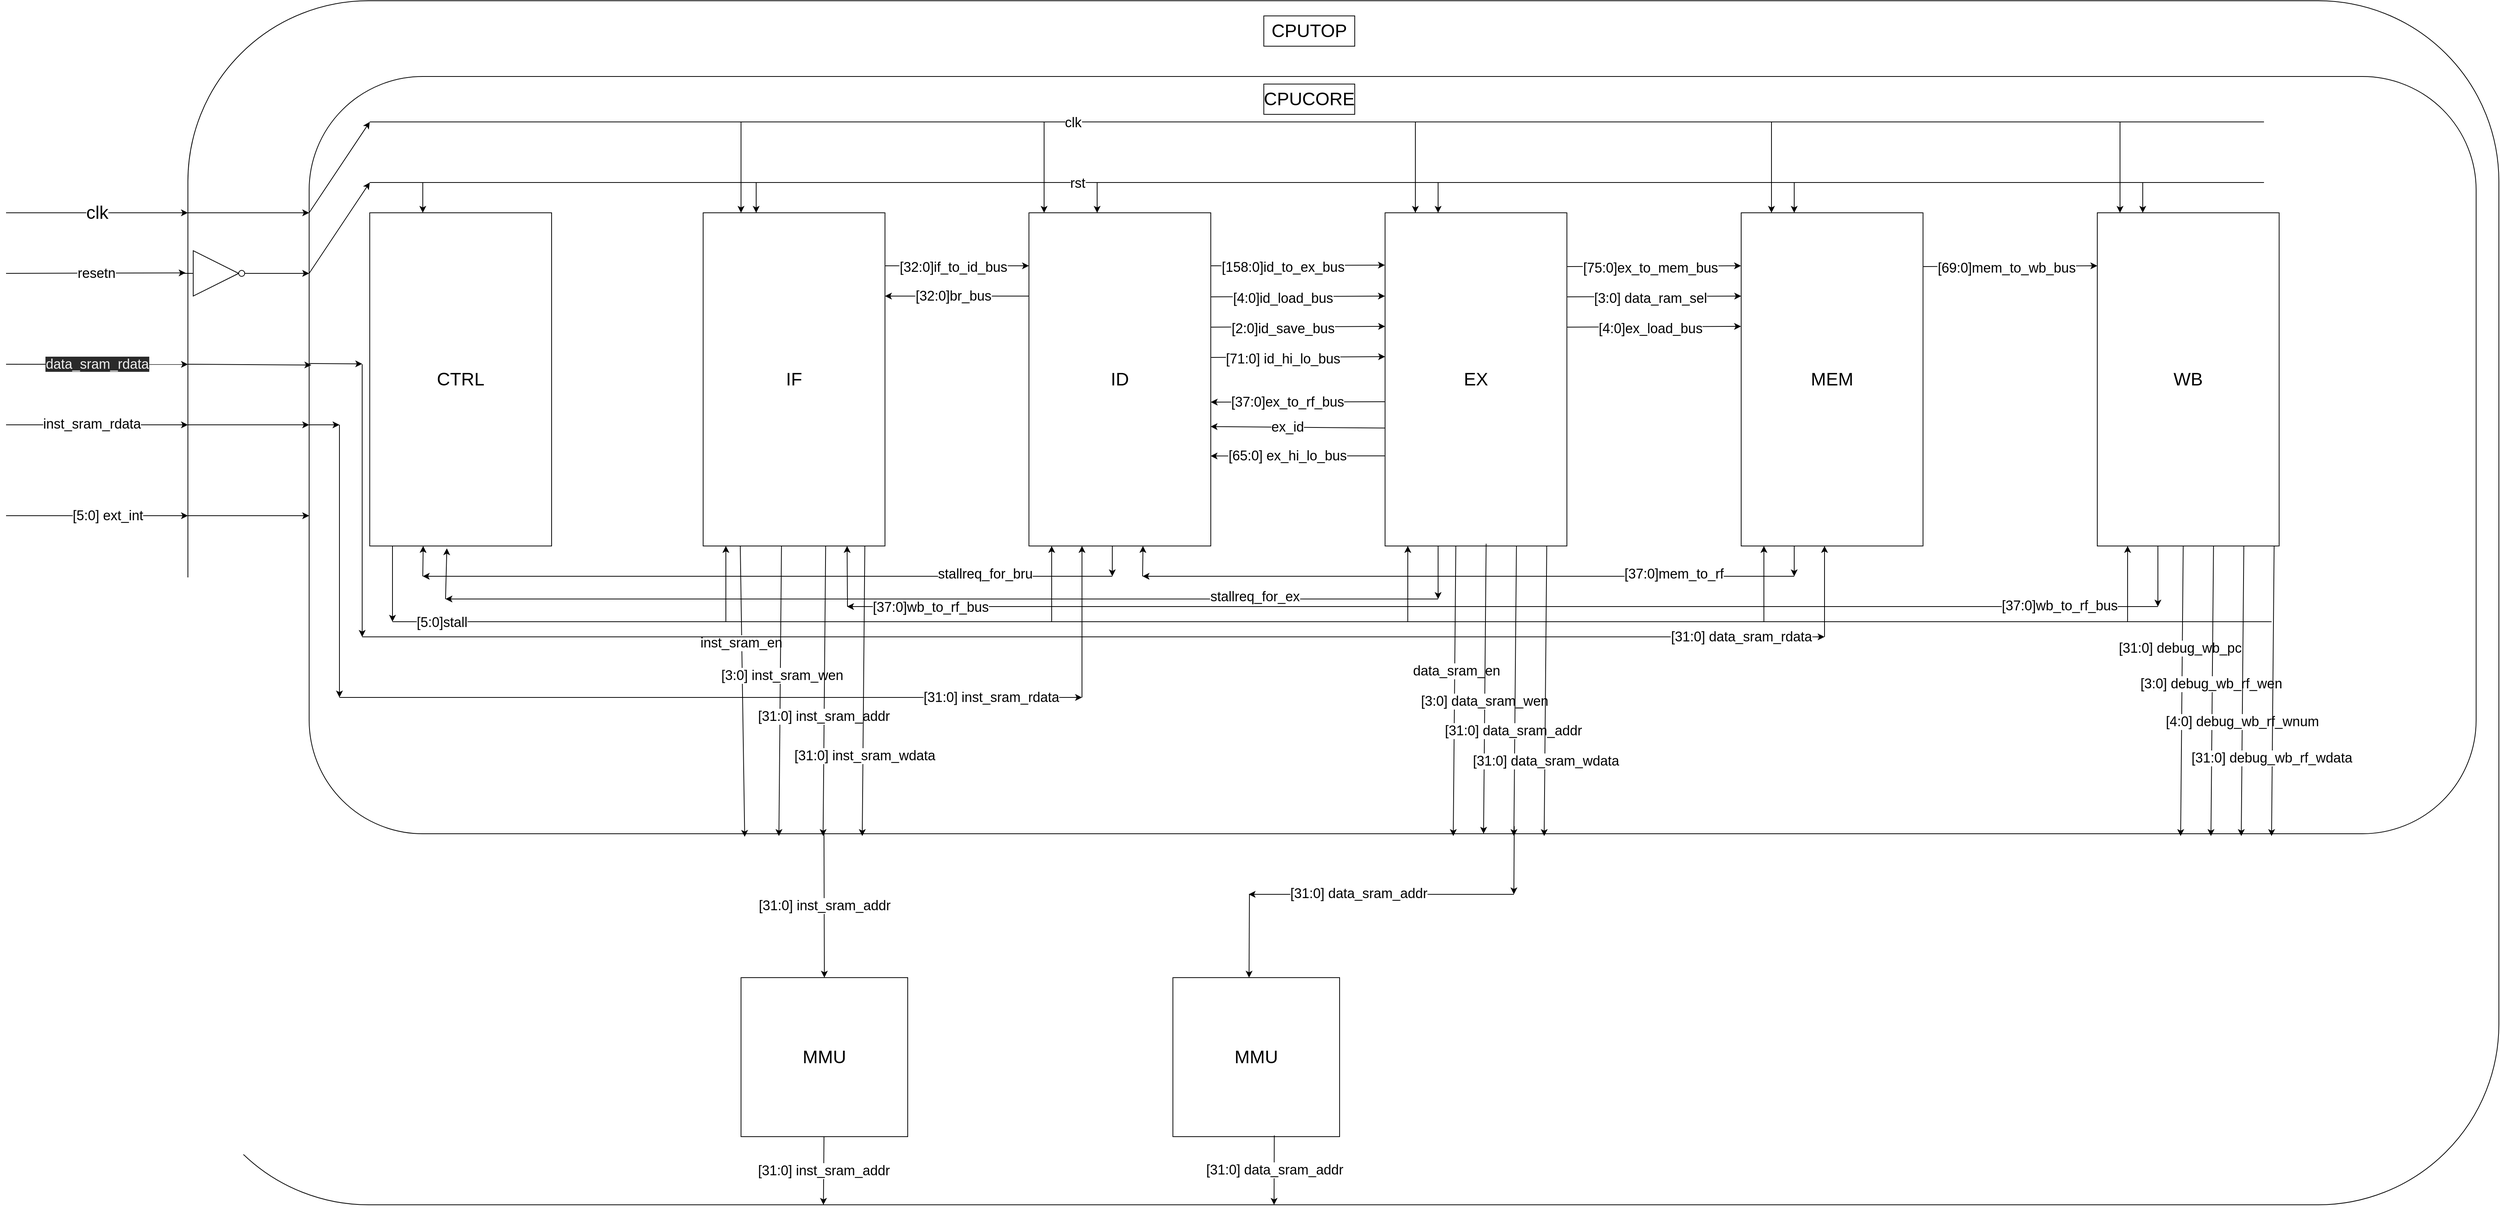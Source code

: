 <mxfile>
    <diagram id="NTLJg8JVvALnG2Afh8XJ" name="第 1 页">
        <mxGraphModel dx="5877" dy="733" grid="1" gridSize="10" guides="1" tooltips="1" connect="1" arrows="1" fold="1" page="1" pageScale="1" pageWidth="4800" pageHeight="2400" math="0" shadow="0">
            <root>
                <mxCell id="0"/>
                <mxCell id="1" parent="0"/>
                <mxCell id="35" value="" style="rounded=1;whiteSpace=wrap;html=1;fontSize=24;" vertex="1" parent="1">
                    <mxGeometry x="160" y="720" width="3050" height="1590" as="geometry"/>
                </mxCell>
                <mxCell id="33" value="" style="rounded=1;whiteSpace=wrap;html=1;fontSize=24;" vertex="1" parent="1">
                    <mxGeometry x="320" y="820" width="2860" height="1000" as="geometry"/>
                </mxCell>
                <mxCell id="26" value="CTRL" style="rounded=0;whiteSpace=wrap;html=1;fontSize=24;" vertex="1" parent="1">
                    <mxGeometry x="400" y="1000" width="240" height="440" as="geometry"/>
                </mxCell>
                <mxCell id="27" value="IF" style="rounded=0;whiteSpace=wrap;html=1;fontSize=24;" vertex="1" parent="1">
                    <mxGeometry x="840" y="1000" width="240" height="440" as="geometry"/>
                </mxCell>
                <mxCell id="28" value="ID" style="rounded=0;whiteSpace=wrap;html=1;fontSize=24;" vertex="1" parent="1">
                    <mxGeometry x="1270" y="1000" width="240" height="440" as="geometry"/>
                </mxCell>
                <mxCell id="29" value="EX" style="rounded=0;whiteSpace=wrap;html=1;fontSize=24;" vertex="1" parent="1">
                    <mxGeometry x="1740" y="1000" width="240" height="440" as="geometry"/>
                </mxCell>
                <mxCell id="30" value="MEM" style="rounded=0;whiteSpace=wrap;html=1;fontSize=24;" vertex="1" parent="1">
                    <mxGeometry x="2210" y="1000" width="240" height="440" as="geometry"/>
                </mxCell>
                <mxCell id="31" value="WB" style="rounded=0;whiteSpace=wrap;html=1;fontSize=24;" vertex="1" parent="1">
                    <mxGeometry x="2680" y="1000" width="240" height="440" as="geometry"/>
                </mxCell>
                <mxCell id="34" value="CPUCORE" style="rounded=0;whiteSpace=wrap;html=1;fontSize=24;" vertex="1" parent="1">
                    <mxGeometry x="1580" y="830" width="120" height="40" as="geometry"/>
                </mxCell>
                <mxCell id="36" value="CPUTOP" style="rounded=0;whiteSpace=wrap;html=1;fontSize=24;" vertex="1" parent="1">
                    <mxGeometry x="1580" y="740" width="120" height="40" as="geometry"/>
                </mxCell>
                <mxCell id="37" value="MMU" style="rounded=0;whiteSpace=wrap;html=1;fontSize=24;" vertex="1" parent="1">
                    <mxGeometry x="890" y="2010" width="220" height="210" as="geometry"/>
                </mxCell>
                <mxCell id="38" value="MMU" style="rounded=0;whiteSpace=wrap;html=1;fontSize=24;" vertex="1" parent="1">
                    <mxGeometry x="1460" y="2010" width="220" height="210" as="geometry"/>
                </mxCell>
                <mxCell id="39" value="clk" style="endArrow=classic;html=1;fontSize=24;" edge="1" parent="1">
                    <mxGeometry relative="1" as="geometry">
                        <mxPoint x="-80" y="1000" as="sourcePoint"/>
                        <mxPoint x="160" y="1000" as="targetPoint"/>
                    </mxGeometry>
                </mxCell>
                <mxCell id="41" value="" style="endArrow=classic;html=1;fontSize=24;" edge="1" parent="1">
                    <mxGeometry relative="1" as="geometry">
                        <mxPoint x="-80" y="1280" as="sourcePoint"/>
                        <mxPoint x="160" y="1280" as="targetPoint"/>
                    </mxGeometry>
                </mxCell>
                <mxCell id="43" value="&lt;div style=&quot;color: rgb(212 , 212 , 212) ; background-color: rgb(30 , 30 , 30) ; font-family: &amp;#34;consolas&amp;#34; , &amp;#34;courier new&amp;#34; , monospace ; font-size: 20px ; line-height: 27px&quot;&gt;&lt;br&gt;&lt;/div&gt;" style="edgeLabel;html=1;align=center;verticalAlign=middle;resizable=0;points=[];fontSize=18;" vertex="1" connectable="0" parent="41">
                    <mxGeometry x="-0.093" y="1" relative="1" as="geometry">
                        <mxPoint as="offset"/>
                    </mxGeometry>
                </mxCell>
                <mxCell id="45" value="inst_sram_rdata" style="edgeLabel;html=1;align=center;verticalAlign=middle;resizable=0;points=[];fontSize=18;" vertex="1" connectable="0" parent="41">
                    <mxGeometry x="-0.064" y="1" relative="1" as="geometry">
                        <mxPoint as="offset"/>
                    </mxGeometry>
                </mxCell>
                <mxCell id="46" value="" style="endArrow=classic;html=1;fontSize=18;entryX=0;entryY=0.302;entryDx=0;entryDy=0;entryPerimeter=0;" edge="1" parent="1" target="35">
                    <mxGeometry relative="1" as="geometry">
                        <mxPoint x="-80" y="1200" as="sourcePoint"/>
                        <mxPoint x="20" y="1200" as="targetPoint"/>
                    </mxGeometry>
                </mxCell>
                <mxCell id="47" value="&lt;span style=&quot;color: rgb(240 , 240 , 240) ; font-family: &amp;#34;helvetica&amp;#34; ; font-size: 18px ; font-style: normal ; font-weight: 400 ; letter-spacing: normal ; text-align: center ; text-indent: 0px ; text-transform: none ; word-spacing: 0px ; background-color: rgb(42 , 42 , 42) ; display: inline ; float: none&quot;&gt;data_sram_rdata&lt;/span&gt;" style="edgeLabel;resizable=0;html=1;align=center;verticalAlign=middle;fontSize=18;" connectable="0" vertex="1" parent="46">
                    <mxGeometry relative="1" as="geometry"/>
                </mxCell>
                <mxCell id="48" value="" style="endArrow=classic;html=1;fontSize=18;" edge="1" parent="1">
                    <mxGeometry relative="1" as="geometry">
                        <mxPoint x="-80" y="1400" as="sourcePoint"/>
                        <mxPoint x="160" y="1400" as="targetPoint"/>
                    </mxGeometry>
                </mxCell>
                <mxCell id="49" value="&lt;div style=&quot;color: rgb(212 , 212 , 212) ; background-color: rgb(30 , 30 , 30) ; font-family: &amp;#34;consolas&amp;#34; , &amp;#34;courier new&amp;#34; , monospace ; font-size: 20px ; line-height: 27px&quot;&gt;&lt;br&gt;&lt;/div&gt;" style="edgeLabel;resizable=0;html=1;align=center;verticalAlign=middle;fontSize=18;" connectable="0" vertex="1" parent="48">
                    <mxGeometry relative="1" as="geometry"/>
                </mxCell>
                <mxCell id="50" value="[5:0] ext_int" style="edgeLabel;html=1;align=center;verticalAlign=middle;resizable=0;points=[];fontSize=18;" vertex="1" connectable="0" parent="48">
                    <mxGeometry x="0.113" relative="1" as="geometry">
                        <mxPoint as="offset"/>
                    </mxGeometry>
                </mxCell>
                <mxCell id="54" style="edgeStyle=none;html=1;exitX=1;exitY=0.5;exitDx=0;exitDy=0;exitPerimeter=0;fontSize=18;" edge="1" parent="1" source="53" target="33">
                    <mxGeometry relative="1" as="geometry">
                        <Array as="points">
                            <mxPoint x="320" y="1080"/>
                        </Array>
                    </mxGeometry>
                </mxCell>
                <mxCell id="53" value="" style="verticalLabelPosition=bottom;shadow=0;dashed=0;align=center;html=1;verticalAlign=top;shape=mxgraph.electrical.logic_gates.inverter_2;fontSize=18;" vertex="1" parent="1">
                    <mxGeometry x="150" y="1050" width="100" height="60" as="geometry"/>
                </mxCell>
                <mxCell id="57" value="" style="endArrow=classic;html=1;fontSize=18;entryX=-0.001;entryY=0.226;entryDx=0;entryDy=0;entryPerimeter=0;" edge="1" parent="1" target="35">
                    <mxGeometry relative="1" as="geometry">
                        <mxPoint x="-80" y="1080" as="sourcePoint"/>
                        <mxPoint x="20" y="1080" as="targetPoint"/>
                    </mxGeometry>
                </mxCell>
                <mxCell id="58" value="resetn" style="edgeLabel;resizable=0;html=1;align=center;verticalAlign=middle;fontSize=18;" connectable="0" vertex="1" parent="57">
                    <mxGeometry relative="1" as="geometry"/>
                </mxCell>
                <mxCell id="59" value="" style="endArrow=classic;html=1;fontSize=18;entryX=0.001;entryY=0.381;entryDx=0;entryDy=0;entryPerimeter=0;" edge="1" parent="1" target="33">
                    <mxGeometry relative="1" as="geometry">
                        <mxPoint x="160" y="1200" as="sourcePoint"/>
                        <mxPoint x="260" y="1200" as="targetPoint"/>
                    </mxGeometry>
                </mxCell>
                <mxCell id="61" value="" style="endArrow=classic;html=1;fontSize=18;entryX=0;entryY=0.58;entryDx=0;entryDy=0;entryPerimeter=0;" edge="1" parent="1" target="33">
                    <mxGeometry relative="1" as="geometry">
                        <mxPoint x="160" y="1400" as="sourcePoint"/>
                        <mxPoint x="260" y="1400" as="targetPoint"/>
                    </mxGeometry>
                </mxCell>
                <mxCell id="62" value="" style="endArrow=classic;html=1;fontSize=18;" edge="1" parent="1">
                    <mxGeometry relative="1" as="geometry">
                        <mxPoint x="160" y="1280" as="sourcePoint"/>
                        <mxPoint x="320" y="1280" as="targetPoint"/>
                    </mxGeometry>
                </mxCell>
                <mxCell id="63" value="" style="endArrow=classic;html=1;fontSize=18;" edge="1" parent="1">
                    <mxGeometry relative="1" as="geometry">
                        <mxPoint x="160" y="1000" as="sourcePoint"/>
                        <mxPoint x="320" y="1000" as="targetPoint"/>
                    </mxGeometry>
                </mxCell>
                <mxCell id="65" value="" style="endArrow=classic;html=1;fontSize=18;" edge="1" parent="1">
                    <mxGeometry width="50" height="50" relative="1" as="geometry">
                        <mxPoint x="320" y="1080" as="sourcePoint"/>
                        <mxPoint x="400" y="960" as="targetPoint"/>
                    </mxGeometry>
                </mxCell>
                <mxCell id="67" value="" style="endArrow=none;html=1;fontSize=18;" edge="1" parent="1">
                    <mxGeometry width="50" height="50" relative="1" as="geometry">
                        <mxPoint x="400" y="880" as="sourcePoint"/>
                        <mxPoint x="2900" y="880" as="targetPoint"/>
                    </mxGeometry>
                </mxCell>
                <mxCell id="70" value="clk" style="edgeLabel;html=1;align=center;verticalAlign=middle;resizable=0;points=[];fontSize=18;" vertex="1" connectable="0" parent="67">
                    <mxGeometry x="-0.258" y="-1" relative="1" as="geometry">
                        <mxPoint as="offset"/>
                    </mxGeometry>
                </mxCell>
                <mxCell id="68" value="" style="endArrow=classic;html=1;fontSize=18;" edge="1" parent="1">
                    <mxGeometry width="50" height="50" relative="1" as="geometry">
                        <mxPoint x="320" y="1000" as="sourcePoint"/>
                        <mxPoint x="400" y="880" as="targetPoint"/>
                    </mxGeometry>
                </mxCell>
                <mxCell id="69" value="" style="endArrow=none;html=1;fontSize=18;" edge="1" parent="1">
                    <mxGeometry width="50" height="50" relative="1" as="geometry">
                        <mxPoint x="400" y="960" as="sourcePoint"/>
                        <mxPoint x="2900" y="960" as="targetPoint"/>
                    </mxGeometry>
                </mxCell>
                <mxCell id="72" value="rst" style="edgeLabel;html=1;align=center;verticalAlign=middle;resizable=0;points=[];fontSize=18;" vertex="1" connectable="0" parent="69">
                    <mxGeometry x="-0.253" y="-1" relative="1" as="geometry">
                        <mxPoint as="offset"/>
                    </mxGeometry>
                </mxCell>
                <mxCell id="73" value="[31:0] inst_sram_addr" style="endArrow=classic;html=1;fontSize=18;" edge="1" parent="1">
                    <mxGeometry width="50" height="50" relative="1" as="geometry">
                        <mxPoint x="999.5" y="1820" as="sourcePoint"/>
                        <mxPoint x="1000" y="2010" as="targetPoint"/>
                    </mxGeometry>
                </mxCell>
                <mxCell id="76" value="" style="endArrow=classic;html=1;fontSize=18;" edge="1" parent="1">
                    <mxGeometry width="50" height="50" relative="1" as="geometry">
                        <mxPoint x="470" y="960" as="sourcePoint"/>
                        <mxPoint x="470" y="1000" as="targetPoint"/>
                    </mxGeometry>
                </mxCell>
                <mxCell id="77" value="" style="endArrow=classic;html=1;fontSize=18;" edge="1" parent="1">
                    <mxGeometry width="50" height="50" relative="1" as="geometry">
                        <mxPoint x="890" y="880" as="sourcePoint"/>
                        <mxPoint x="890" y="1000" as="targetPoint"/>
                    </mxGeometry>
                </mxCell>
                <mxCell id="78" value="" style="endArrow=classic;html=1;fontSize=18;" edge="1" parent="1">
                    <mxGeometry width="50" height="50" relative="1" as="geometry">
                        <mxPoint x="1290" y="880" as="sourcePoint"/>
                        <mxPoint x="1290" y="1000" as="targetPoint"/>
                    </mxGeometry>
                </mxCell>
                <mxCell id="79" value="" style="endArrow=classic;html=1;fontSize=18;" edge="1" parent="1">
                    <mxGeometry width="50" height="50" relative="1" as="geometry">
                        <mxPoint x="1780" y="880" as="sourcePoint"/>
                        <mxPoint x="1780" y="1000" as="targetPoint"/>
                    </mxGeometry>
                </mxCell>
                <mxCell id="80" value="" style="endArrow=classic;html=1;fontSize=18;" edge="1" parent="1">
                    <mxGeometry width="50" height="50" relative="1" as="geometry">
                        <mxPoint x="2250" y="880" as="sourcePoint"/>
                        <mxPoint x="2250" y="1000" as="targetPoint"/>
                    </mxGeometry>
                </mxCell>
                <mxCell id="81" value="" style="endArrow=classic;html=1;fontSize=18;" edge="1" parent="1">
                    <mxGeometry width="50" height="50" relative="1" as="geometry">
                        <mxPoint x="2710" y="880" as="sourcePoint"/>
                        <mxPoint x="2710" y="1000" as="targetPoint"/>
                    </mxGeometry>
                </mxCell>
                <mxCell id="82" value="" style="endArrow=classic;html=1;fontSize=18;" edge="1" parent="1">
                    <mxGeometry width="50" height="50" relative="1" as="geometry">
                        <mxPoint x="910" y="960" as="sourcePoint"/>
                        <mxPoint x="910" y="1000" as="targetPoint"/>
                    </mxGeometry>
                </mxCell>
                <mxCell id="83" value="" style="endArrow=classic;html=1;fontSize=18;" edge="1" parent="1">
                    <mxGeometry width="50" height="50" relative="1" as="geometry">
                        <mxPoint x="1360" y="960" as="sourcePoint"/>
                        <mxPoint x="1360" y="1000" as="targetPoint"/>
                    </mxGeometry>
                </mxCell>
                <mxCell id="84" value="" style="endArrow=classic;html=1;fontSize=18;" edge="1" parent="1">
                    <mxGeometry width="50" height="50" relative="1" as="geometry">
                        <mxPoint x="1810" y="960" as="sourcePoint"/>
                        <mxPoint x="1810" y="1000" as="targetPoint"/>
                    </mxGeometry>
                </mxCell>
                <mxCell id="85" value="" style="endArrow=classic;html=1;fontSize=18;" edge="1" parent="1">
                    <mxGeometry width="50" height="50" relative="1" as="geometry">
                        <mxPoint x="2280" y="960" as="sourcePoint"/>
                        <mxPoint x="2280" y="1000" as="targetPoint"/>
                    </mxGeometry>
                </mxCell>
                <mxCell id="86" value="" style="endArrow=classic;html=1;fontSize=18;" edge="1" parent="1">
                    <mxGeometry width="50" height="50" relative="1" as="geometry">
                        <mxPoint x="2740" y="960" as="sourcePoint"/>
                        <mxPoint x="2740" y="1000" as="targetPoint"/>
                    </mxGeometry>
                </mxCell>
                <mxCell id="87" value="" style="endArrow=none;html=1;fontSize=18;" edge="1" parent="1">
                    <mxGeometry width="50" height="50" relative="1" as="geometry">
                        <mxPoint x="430" y="1540" as="sourcePoint"/>
                        <mxPoint x="2910" y="1540" as="targetPoint"/>
                    </mxGeometry>
                </mxCell>
                <mxCell id="90" value="[5:0]stall" style="edgeLabel;html=1;align=center;verticalAlign=middle;resizable=0;points=[];fontSize=18;" vertex="1" connectable="0" parent="87">
                    <mxGeometry x="-0.948" y="-1" relative="1" as="geometry">
                        <mxPoint as="offset"/>
                    </mxGeometry>
                </mxCell>
                <mxCell id="89" value="" style="endArrow=classic;html=1;fontSize=18;" edge="1" parent="1">
                    <mxGeometry width="50" height="50" relative="1" as="geometry">
                        <mxPoint x="430" y="1440" as="sourcePoint"/>
                        <mxPoint x="430" y="1540" as="targetPoint"/>
                    </mxGeometry>
                </mxCell>
                <mxCell id="91" value="" style="endArrow=classic;html=1;fontSize=18;" edge="1" parent="1">
                    <mxGeometry width="50" height="50" relative="1" as="geometry">
                        <mxPoint x="870" y="1540" as="sourcePoint"/>
                        <mxPoint x="870" y="1440" as="targetPoint"/>
                    </mxGeometry>
                </mxCell>
                <mxCell id="92" value="" style="endArrow=classic;html=1;fontSize=18;" edge="1" parent="1">
                    <mxGeometry width="50" height="50" relative="1" as="geometry">
                        <mxPoint x="1300" y="1540" as="sourcePoint"/>
                        <mxPoint x="1300" y="1440" as="targetPoint"/>
                    </mxGeometry>
                </mxCell>
                <mxCell id="93" value="" style="endArrow=classic;html=1;fontSize=18;" edge="1" parent="1">
                    <mxGeometry width="50" height="50" relative="1" as="geometry">
                        <mxPoint x="1770" y="1540" as="sourcePoint"/>
                        <mxPoint x="1770" y="1440" as="targetPoint"/>
                    </mxGeometry>
                </mxCell>
                <mxCell id="94" value="" style="endArrow=classic;html=1;fontSize=18;" edge="1" parent="1">
                    <mxGeometry width="50" height="50" relative="1" as="geometry">
                        <mxPoint x="2240" y="1540" as="sourcePoint"/>
                        <mxPoint x="2240" y="1440" as="targetPoint"/>
                    </mxGeometry>
                </mxCell>
                <mxCell id="95" value="" style="endArrow=classic;html=1;fontSize=18;" edge="1" parent="1">
                    <mxGeometry width="50" height="50" relative="1" as="geometry">
                        <mxPoint x="2720" y="1540" as="sourcePoint"/>
                        <mxPoint x="2720" y="1440" as="targetPoint"/>
                    </mxGeometry>
                </mxCell>
                <mxCell id="96" value="" style="endArrow=classic;html=1;fontSize=18;entryX=0;entryY=0.159;entryDx=0;entryDy=0;entryPerimeter=0;" edge="1" parent="1" target="28">
                    <mxGeometry width="50" height="50" relative="1" as="geometry">
                        <mxPoint x="1080" y="1070" as="sourcePoint"/>
                        <mxPoint x="1240" y="1070" as="targetPoint"/>
                    </mxGeometry>
                </mxCell>
                <mxCell id="97" value="[32:0]if_to_id_bus" style="edgeLabel;html=1;align=center;verticalAlign=middle;resizable=0;points=[];fontSize=18;" vertex="1" connectable="0" parent="96">
                    <mxGeometry x="-0.711" y="-2" relative="1" as="geometry">
                        <mxPoint x="62" as="offset"/>
                    </mxGeometry>
                </mxCell>
                <mxCell id="98" value="" style="endArrow=classic;html=1;fontSize=18;entryX=1;entryY=0.25;entryDx=0;entryDy=0;" edge="1" parent="1" target="27">
                    <mxGeometry width="50" height="50" relative="1" as="geometry">
                        <mxPoint x="1270" y="1110" as="sourcePoint"/>
                        <mxPoint x="1430" y="1110" as="targetPoint"/>
                    </mxGeometry>
                </mxCell>
                <mxCell id="99" value="[32:0]br_bus" style="edgeLabel;html=1;align=center;verticalAlign=middle;resizable=0;points=[];fontSize=18;" vertex="1" connectable="0" parent="98">
                    <mxGeometry x="0.437" relative="1" as="geometry">
                        <mxPoint x="36" as="offset"/>
                    </mxGeometry>
                </mxCell>
                <mxCell id="100" value="" style="endArrow=classic;html=1;fontSize=18;entryX=0.201;entryY=1.004;entryDx=0;entryDy=0;entryPerimeter=0;" edge="1" parent="1" target="33">
                    <mxGeometry width="50" height="50" relative="1" as="geometry">
                        <mxPoint x="889" y="1440" as="sourcePoint"/>
                        <mxPoint x="889" y="1340" as="targetPoint"/>
                    </mxGeometry>
                </mxCell>
                <mxCell id="103" value="inst_sram_en" style="edgeLabel;html=1;align=center;verticalAlign=middle;resizable=0;points=[];fontSize=18;" vertex="1" connectable="0" parent="100">
                    <mxGeometry x="-0.333" y="-1" relative="1" as="geometry">
                        <mxPoint as="offset"/>
                    </mxGeometry>
                </mxCell>
                <mxCell id="101" value="" style="endArrow=classic;html=1;fontSize=18;entryX=0.202;entryY=1.003;entryDx=0;entryDy=0;entryPerimeter=0;" edge="1" parent="1">
                    <mxGeometry width="50" height="50" relative="1" as="geometry">
                        <mxPoint x="943.4" y="1440" as="sourcePoint"/>
                        <mxPoint x="940.0" y="1823" as="targetPoint"/>
                    </mxGeometry>
                </mxCell>
                <mxCell id="104" value="[3:0] inst_sram_wen" style="edgeLabel;html=1;align=center;verticalAlign=middle;resizable=0;points=[];fontSize=18;" vertex="1" connectable="0" parent="101">
                    <mxGeometry x="-0.108" y="2" relative="1" as="geometry">
                        <mxPoint as="offset"/>
                    </mxGeometry>
                </mxCell>
                <mxCell id="102" value="" style="endArrow=classic;html=1;fontSize=18;entryX=0.202;entryY=1.003;entryDx=0;entryDy=0;entryPerimeter=0;" edge="1" parent="1">
                    <mxGeometry width="50" height="50" relative="1" as="geometry">
                        <mxPoint x="1001.7" y="1440" as="sourcePoint"/>
                        <mxPoint x="998.3" y="1823" as="targetPoint"/>
                    </mxGeometry>
                </mxCell>
                <mxCell id="105" value="[31:0] inst_sram_addr" style="edgeLabel;html=1;align=center;verticalAlign=middle;resizable=0;points=[];fontSize=18;" vertex="1" connectable="0" parent="102">
                    <mxGeometry x="0.174" y="-1" relative="1" as="geometry">
                        <mxPoint as="offset"/>
                    </mxGeometry>
                </mxCell>
                <mxCell id="106" value="" style="endArrow=classic;html=1;fontSize=18;entryX=0.202;entryY=1.003;entryDx=0;entryDy=0;entryPerimeter=0;" edge="1" parent="1">
                    <mxGeometry width="50" height="50" relative="1" as="geometry">
                        <mxPoint x="1053.4" y="1440" as="sourcePoint"/>
                        <mxPoint x="1050.0" y="1823" as="targetPoint"/>
                    </mxGeometry>
                </mxCell>
                <mxCell id="108" value="[31:0] inst_sram_wdata" style="edgeLabel;html=1;align=center;verticalAlign=middle;resizable=0;points=[];fontSize=18;" vertex="1" connectable="0" parent="106">
                    <mxGeometry x="0.445" y="2" relative="1" as="geometry">
                        <mxPoint as="offset"/>
                    </mxGeometry>
                </mxCell>
                <mxCell id="109" value="" style="endArrow=classic;html=1;fontSize=18;" edge="1" parent="1">
                    <mxGeometry width="50" height="50" relative="1" as="geometry">
                        <mxPoint x="360" y="1280" as="sourcePoint"/>
                        <mxPoint x="360" y="1640" as="targetPoint"/>
                    </mxGeometry>
                </mxCell>
                <mxCell id="110" value="" style="endArrow=classic;html=1;fontSize=18;" edge="1" parent="1">
                    <mxGeometry width="50" height="50" relative="1" as="geometry">
                        <mxPoint x="320" y="1280" as="sourcePoint"/>
                        <mxPoint x="360" y="1280" as="targetPoint"/>
                    </mxGeometry>
                </mxCell>
                <mxCell id="111" value="" style="endArrow=classic;html=1;fontSize=18;" edge="1" parent="1">
                    <mxGeometry width="50" height="50" relative="1" as="geometry">
                        <mxPoint x="360" y="1640" as="sourcePoint"/>
                        <mxPoint x="1340" y="1640" as="targetPoint"/>
                    </mxGeometry>
                </mxCell>
                <mxCell id="112" value="" style="endArrow=classic;html=1;fontSize=18;" edge="1" parent="1">
                    <mxGeometry width="50" height="50" relative="1" as="geometry">
                        <mxPoint x="2320" y="1560" as="sourcePoint"/>
                        <mxPoint x="2320" y="1440" as="targetPoint"/>
                    </mxGeometry>
                </mxCell>
                <mxCell id="113" value="" style="endArrow=classic;html=1;fontSize=18;" edge="1" parent="1">
                    <mxGeometry width="50" height="50" relative="1" as="geometry">
                        <mxPoint x="1340" y="1640" as="sourcePoint"/>
                        <mxPoint x="1340" y="1440" as="targetPoint"/>
                    </mxGeometry>
                </mxCell>
                <mxCell id="114" value="[31:0] inst_sram_rdata" style="edgeLabel;html=1;align=center;verticalAlign=middle;resizable=0;points=[];fontSize=18;" vertex="1" connectable="0" parent="113">
                    <mxGeometry x="0.672" y="2" relative="1" as="geometry">
                        <mxPoint x="-118" y="167" as="offset"/>
                    </mxGeometry>
                </mxCell>
                <mxCell id="115" value="" style="endArrow=classic;html=1;fontSize=18;entryX=-0.001;entryY=0.157;entryDx=0;entryDy=0;entryPerimeter=0;" edge="1" parent="1" target="29">
                    <mxGeometry width="50" height="50" relative="1" as="geometry">
                        <mxPoint x="1510" y="1070.04" as="sourcePoint"/>
                        <mxPoint x="1700" y="1070" as="targetPoint"/>
                    </mxGeometry>
                </mxCell>
                <mxCell id="116" value="[158:0]id_to_ex_bus" style="edgeLabel;html=1;align=center;verticalAlign=middle;resizable=0;points=[];fontSize=18;" vertex="1" connectable="0" parent="115">
                    <mxGeometry x="-0.711" y="-2" relative="1" as="geometry">
                        <mxPoint x="62" as="offset"/>
                    </mxGeometry>
                </mxCell>
                <mxCell id="117" value="" style="endArrow=classic;html=1;fontSize=18;" edge="1" parent="1">
                    <mxGeometry width="50" height="50" relative="1" as="geometry">
                        <mxPoint x="470" y="1480" as="sourcePoint"/>
                        <mxPoint x="470.5" y="1440" as="targetPoint"/>
                    </mxGeometry>
                </mxCell>
                <mxCell id="118" value="" style="endArrow=classic;html=1;fontSize=18;" edge="1" parent="1">
                    <mxGeometry width="50" height="50" relative="1" as="geometry">
                        <mxPoint x="1380" y="1440" as="sourcePoint"/>
                        <mxPoint x="1380" y="1480" as="targetPoint"/>
                    </mxGeometry>
                </mxCell>
                <mxCell id="119" value="" style="endArrow=classic;html=1;fontSize=18;" edge="1" parent="1">
                    <mxGeometry width="50" height="50" relative="1" as="geometry">
                        <mxPoint x="1380" y="1480" as="sourcePoint"/>
                        <mxPoint x="470" y="1480" as="targetPoint"/>
                    </mxGeometry>
                </mxCell>
                <mxCell id="120" value="stallreq_for_bru" style="edgeLabel;html=1;align=center;verticalAlign=middle;resizable=0;points=[];fontSize=18;" vertex="1" connectable="0" parent="119">
                    <mxGeometry x="-0.63" y="-3" relative="1" as="geometry">
                        <mxPoint as="offset"/>
                    </mxGeometry>
                </mxCell>
                <mxCell id="121" value="" style="endArrow=classic;html=1;fontSize=18;entryX=-0.001;entryY=0.157;entryDx=0;entryDy=0;entryPerimeter=0;" edge="1" parent="1">
                    <mxGeometry width="50" height="50" relative="1" as="geometry">
                        <mxPoint x="1510" y="1110.96" as="sourcePoint"/>
                        <mxPoint x="1739.76" y="1110" as="targetPoint"/>
                    </mxGeometry>
                </mxCell>
                <mxCell id="122" value="[4:0]id_load_bus" style="edgeLabel;html=1;align=center;verticalAlign=middle;resizable=0;points=[];fontSize=18;" vertex="1" connectable="0" parent="121">
                    <mxGeometry x="-0.711" y="-2" relative="1" as="geometry">
                        <mxPoint x="62" as="offset"/>
                    </mxGeometry>
                </mxCell>
                <mxCell id="123" value="" style="endArrow=classic;html=1;fontSize=18;entryX=-0.001;entryY=0.157;entryDx=0;entryDy=0;entryPerimeter=0;" edge="1" parent="1">
                    <mxGeometry width="50" height="50" relative="1" as="geometry">
                        <mxPoint x="1510.24" y="1150.96" as="sourcePoint"/>
                        <mxPoint x="1740.0" y="1150" as="targetPoint"/>
                    </mxGeometry>
                </mxCell>
                <mxCell id="124" value="[2:0]id_save_bus" style="edgeLabel;html=1;align=center;verticalAlign=middle;resizable=0;points=[];fontSize=18;" vertex="1" connectable="0" parent="123">
                    <mxGeometry x="-0.711" y="-2" relative="1" as="geometry">
                        <mxPoint x="62" as="offset"/>
                    </mxGeometry>
                </mxCell>
                <mxCell id="125" value="" style="endArrow=classic;html=1;fontSize=18;entryX=-0.001;entryY=0.157;entryDx=0;entryDy=0;entryPerimeter=0;" edge="1" parent="1">
                    <mxGeometry width="50" height="50" relative="1" as="geometry">
                        <mxPoint x="1510.24" y="1190.96" as="sourcePoint"/>
                        <mxPoint x="1740" y="1190" as="targetPoint"/>
                    </mxGeometry>
                </mxCell>
                <mxCell id="126" value="[71:0] id_hi_lo_bus" style="edgeLabel;html=1;align=center;verticalAlign=middle;resizable=0;points=[];fontSize=18;" vertex="1" connectable="0" parent="125">
                    <mxGeometry x="-0.711" y="-2" relative="1" as="geometry">
                        <mxPoint x="62" as="offset"/>
                    </mxGeometry>
                </mxCell>
                <mxCell id="127" value="" style="endArrow=classic;html=1;fontSize=18;entryX=1;entryY=0.25;entryDx=0;entryDy=0;exitX=-0.001;exitY=0.567;exitDx=0;exitDy=0;exitPerimeter=0;" edge="1" parent="1" source="29">
                    <mxGeometry width="50" height="50" relative="1" as="geometry">
                        <mxPoint x="1700" y="1250" as="sourcePoint"/>
                        <mxPoint x="1510" y="1250" as="targetPoint"/>
                    </mxGeometry>
                </mxCell>
                <mxCell id="128" value="[37:0]ex_to_rf_bus" style="edgeLabel;html=1;align=center;verticalAlign=middle;resizable=0;points=[];fontSize=18;" vertex="1" connectable="0" parent="127">
                    <mxGeometry x="0.437" relative="1" as="geometry">
                        <mxPoint x="36" as="offset"/>
                    </mxGeometry>
                </mxCell>
                <mxCell id="129" value="" style="endArrow=classic;html=1;fontSize=18;entryX=1;entryY=0.25;entryDx=0;entryDy=0;exitX=0.001;exitY=0.646;exitDx=0;exitDy=0;exitPerimeter=0;" edge="1" parent="1" source="29">
                    <mxGeometry width="50" height="50" relative="1" as="geometry">
                        <mxPoint x="1740.0" y="1280" as="sourcePoint"/>
                        <mxPoint x="1509.76" y="1282.28" as="targetPoint"/>
                    </mxGeometry>
                </mxCell>
                <mxCell id="130" value="ex_id" style="edgeLabel;html=1;align=center;verticalAlign=middle;resizable=0;points=[];fontSize=18;" vertex="1" connectable="0" parent="129">
                    <mxGeometry x="0.437" relative="1" as="geometry">
                        <mxPoint x="36" as="offset"/>
                    </mxGeometry>
                </mxCell>
                <mxCell id="131" value="" style="endArrow=classic;html=1;fontSize=18;entryX=1;entryY=0.25;entryDx=0;entryDy=0;" edge="1" parent="1">
                    <mxGeometry width="50" height="50" relative="1" as="geometry">
                        <mxPoint x="1740" y="1321" as="sourcePoint"/>
                        <mxPoint x="1509.76" y="1321.14" as="targetPoint"/>
                    </mxGeometry>
                </mxCell>
                <mxCell id="132" value="[65:0] ex_hi_lo_bus" style="edgeLabel;html=1;align=center;verticalAlign=middle;resizable=0;points=[];fontSize=18;" vertex="1" connectable="0" parent="131">
                    <mxGeometry x="0.437" relative="1" as="geometry">
                        <mxPoint x="36" as="offset"/>
                    </mxGeometry>
                </mxCell>
                <mxCell id="133" value="" style="endArrow=classic;html=1;fontSize=18;entryX=-0.001;entryY=0.157;entryDx=0;entryDy=0;entryPerimeter=0;" edge="1" parent="1">
                    <mxGeometry width="50" height="50" relative="1" as="geometry">
                        <mxPoint x="1980" y="1070.96" as="sourcePoint"/>
                        <mxPoint x="2209.76" y="1070" as="targetPoint"/>
                    </mxGeometry>
                </mxCell>
                <mxCell id="134" value="[75:0]ex_to_mem_bus" style="edgeLabel;html=1;align=center;verticalAlign=middle;resizable=0;points=[];fontSize=18;" vertex="1" connectable="0" parent="133">
                    <mxGeometry x="-0.711" y="-2" relative="1" as="geometry">
                        <mxPoint x="77" as="offset"/>
                    </mxGeometry>
                </mxCell>
                <mxCell id="135" value="" style="endArrow=classic;html=1;fontSize=18;" edge="1" parent="1">
                    <mxGeometry width="50" height="50" relative="1" as="geometry">
                        <mxPoint x="1810" y="1440" as="sourcePoint"/>
                        <mxPoint x="1810" y="1510" as="targetPoint"/>
                    </mxGeometry>
                </mxCell>
                <mxCell id="136" value="" style="endArrow=classic;html=1;fontSize=18;" edge="1" parent="1">
                    <mxGeometry width="50" height="50" relative="1" as="geometry">
                        <mxPoint x="1810" y="1510" as="sourcePoint"/>
                        <mxPoint x="500" y="1510" as="targetPoint"/>
                    </mxGeometry>
                </mxCell>
                <mxCell id="137" value="stallreq_for_ex" style="edgeLabel;html=1;align=center;verticalAlign=middle;resizable=0;points=[];fontSize=18;" vertex="1" connectable="0" parent="136">
                    <mxGeometry x="-0.63" y="-3" relative="1" as="geometry">
                        <mxPoint as="offset"/>
                    </mxGeometry>
                </mxCell>
                <mxCell id="138" value="" style="endArrow=classic;html=1;fontSize=18;entryX=0.424;entryY=1.007;entryDx=0;entryDy=0;entryPerimeter=0;" edge="1" parent="1" target="26">
                    <mxGeometry width="50" height="50" relative="1" as="geometry">
                        <mxPoint x="500" y="1510" as="sourcePoint"/>
                        <mxPoint x="500.5" y="1470" as="targetPoint"/>
                    </mxGeometry>
                </mxCell>
                <mxCell id="139" value="" style="endArrow=classic;html=1;fontSize=18;entryX=-0.001;entryY=0.157;entryDx=0;entryDy=0;entryPerimeter=0;" edge="1" parent="1">
                    <mxGeometry width="50" height="50" relative="1" as="geometry">
                        <mxPoint x="1980.24" y="1110.96" as="sourcePoint"/>
                        <mxPoint x="2210" y="1110" as="targetPoint"/>
                    </mxGeometry>
                </mxCell>
                <mxCell id="140" value="[3:0] data_ram_sel" style="edgeLabel;html=1;align=center;verticalAlign=middle;resizable=0;points=[];fontSize=18;" vertex="1" connectable="0" parent="139">
                    <mxGeometry x="-0.711" y="-2" relative="1" as="geometry">
                        <mxPoint x="77" as="offset"/>
                    </mxGeometry>
                </mxCell>
                <mxCell id="141" value="" style="endArrow=classic;html=1;fontSize=18;entryX=-0.001;entryY=0.157;entryDx=0;entryDy=0;entryPerimeter=0;" edge="1" parent="1">
                    <mxGeometry width="50" height="50" relative="1" as="geometry">
                        <mxPoint x="1980.0" y="1150.96" as="sourcePoint"/>
                        <mxPoint x="2209.76" y="1150" as="targetPoint"/>
                    </mxGeometry>
                </mxCell>
                <mxCell id="142" value="[4:0]ex_load_bus" style="edgeLabel;html=1;align=center;verticalAlign=middle;resizable=0;points=[];fontSize=18;" vertex="1" connectable="0" parent="141">
                    <mxGeometry x="-0.711" y="-2" relative="1" as="geometry">
                        <mxPoint x="77" as="offset"/>
                    </mxGeometry>
                </mxCell>
                <mxCell id="143" value="" style="endArrow=classic;html=1;fontSize=18;entryX=0.202;entryY=1.003;entryDx=0;entryDy=0;entryPerimeter=0;" edge="1" parent="1">
                    <mxGeometry width="50" height="50" relative="1" as="geometry">
                        <mxPoint x="1833.4" y="1440" as="sourcePoint"/>
                        <mxPoint x="1830" y="1823" as="targetPoint"/>
                    </mxGeometry>
                </mxCell>
                <mxCell id="145" value="data_sram_en" style="edgeLabel;html=1;align=center;verticalAlign=middle;resizable=0;points=[];fontSize=18;" vertex="1" connectable="0" parent="143">
                    <mxGeometry x="-0.142" y="2" relative="1" as="geometry">
                        <mxPoint as="offset"/>
                    </mxGeometry>
                </mxCell>
                <mxCell id="146" value="" style="endArrow=classic;html=1;fontSize=18;entryX=0.202;entryY=1.003;entryDx=0;entryDy=0;entryPerimeter=0;" edge="1" parent="1">
                    <mxGeometry width="50" height="50" relative="1" as="geometry">
                        <mxPoint x="1873.4" y="1437" as="sourcePoint"/>
                        <mxPoint x="1870" y="1820" as="targetPoint"/>
                    </mxGeometry>
                </mxCell>
                <mxCell id="150" value="[3:0] data_sram_wen" style="edgeLabel;html=1;align=center;verticalAlign=middle;resizable=0;points=[];fontSize=18;" vertex="1" connectable="0" parent="146">
                    <mxGeometry x="0.083" y="-1" relative="1" as="geometry">
                        <mxPoint as="offset"/>
                    </mxGeometry>
                </mxCell>
                <mxCell id="148" value="" style="endArrow=classic;html=1;fontSize=18;entryX=0.202;entryY=1.003;entryDx=0;entryDy=0;entryPerimeter=0;" edge="1" parent="1">
                    <mxGeometry width="50" height="50" relative="1" as="geometry">
                        <mxPoint x="1913.4" y="1440" as="sourcePoint"/>
                        <mxPoint x="1910.0" y="1823" as="targetPoint"/>
                    </mxGeometry>
                </mxCell>
                <mxCell id="151" value="[31:0] data_sram_addr" style="edgeLabel;html=1;align=center;verticalAlign=middle;resizable=0;points=[];fontSize=18;" vertex="1" connectable="0" parent="148">
                    <mxGeometry x="0.271" y="-2" relative="1" as="geometry">
                        <mxPoint as="offset"/>
                    </mxGeometry>
                </mxCell>
                <mxCell id="149" value="" style="endArrow=classic;html=1;fontSize=18;entryX=0.202;entryY=1.003;entryDx=0;entryDy=0;entryPerimeter=0;" edge="1" parent="1">
                    <mxGeometry width="50" height="50" relative="1" as="geometry">
                        <mxPoint x="1953.4" y="1440" as="sourcePoint"/>
                        <mxPoint x="1950.0" y="1823" as="targetPoint"/>
                    </mxGeometry>
                </mxCell>
                <mxCell id="152" value="[31:0] data_sram_wdata" style="edgeLabel;html=1;align=center;verticalAlign=middle;resizable=0;points=[];fontSize=18;" vertex="1" connectable="0" parent="149">
                    <mxGeometry x="0.48" y="1" relative="1" as="geometry">
                        <mxPoint as="offset"/>
                    </mxGeometry>
                </mxCell>
                <mxCell id="153" value="" style="endArrow=classic;html=1;fontSize=18;entryX=-0.001;entryY=0.157;entryDx=0;entryDy=0;entryPerimeter=0;" edge="1" parent="1">
                    <mxGeometry width="50" height="50" relative="1" as="geometry">
                        <mxPoint x="2450.24" y="1070.96" as="sourcePoint"/>
                        <mxPoint x="2680" y="1070" as="targetPoint"/>
                    </mxGeometry>
                </mxCell>
                <mxCell id="154" value="[69:0]mem_to_wb_bus" style="edgeLabel;html=1;align=center;verticalAlign=middle;resizable=0;points=[];fontSize=18;" vertex="1" connectable="0" parent="153">
                    <mxGeometry x="-0.711" y="-2" relative="1" as="geometry">
                        <mxPoint x="77" as="offset"/>
                    </mxGeometry>
                </mxCell>
                <mxCell id="155" value="" style="endArrow=classic;html=1;fontSize=18;" edge="1" parent="1">
                    <mxGeometry width="50" height="50" relative="1" as="geometry">
                        <mxPoint x="2280" y="1440" as="sourcePoint"/>
                        <mxPoint x="2280" y="1480" as="targetPoint"/>
                    </mxGeometry>
                </mxCell>
                <mxCell id="156" value="" style="endArrow=classic;html=1;fontSize=18;" edge="1" parent="1">
                    <mxGeometry width="50" height="50" relative="1" as="geometry">
                        <mxPoint x="1420" y="1480" as="sourcePoint"/>
                        <mxPoint x="1420.5" y="1440" as="targetPoint"/>
                    </mxGeometry>
                </mxCell>
                <mxCell id="157" value="" style="endArrow=classic;html=1;fontSize=18;" edge="1" parent="1">
                    <mxGeometry width="50" height="50" relative="1" as="geometry">
                        <mxPoint x="2280" y="1480" as="sourcePoint"/>
                        <mxPoint x="1420" y="1480" as="targetPoint"/>
                    </mxGeometry>
                </mxCell>
                <mxCell id="158" value="[37:0]mem_to_rf" style="edgeLabel;html=1;align=center;verticalAlign=middle;resizable=0;points=[];fontSize=18;" vertex="1" connectable="0" parent="157">
                    <mxGeometry x="-0.63" y="-3" relative="1" as="geometry">
                        <mxPoint as="offset"/>
                    </mxGeometry>
                </mxCell>
                <mxCell id="159" value="" style="endArrow=classic;html=1;fontSize=18;" edge="1" parent="1">
                    <mxGeometry width="50" height="50" relative="1" as="geometry">
                        <mxPoint x="320" y="1199" as="sourcePoint"/>
                        <mxPoint x="390" y="1199.5" as="targetPoint"/>
                    </mxGeometry>
                </mxCell>
                <mxCell id="160" value="" style="endArrow=classic;html=1;fontSize=18;" edge="1" parent="1">
                    <mxGeometry width="50" height="50" relative="1" as="geometry">
                        <mxPoint x="390" y="1200" as="sourcePoint"/>
                        <mxPoint x="390" y="1560" as="targetPoint"/>
                    </mxGeometry>
                </mxCell>
                <mxCell id="161" value="" style="endArrow=classic;html=1;fontSize=18;" edge="1" parent="1">
                    <mxGeometry width="50" height="50" relative="1" as="geometry">
                        <mxPoint x="390" y="1560" as="sourcePoint"/>
                        <mxPoint x="2320" y="1560" as="targetPoint"/>
                    </mxGeometry>
                </mxCell>
                <mxCell id="162" value="[31:0] data_sram_rdata" style="edgeLabel;html=1;align=center;verticalAlign=middle;resizable=0;points=[];fontSize=18;" vertex="1" connectable="0" parent="161">
                    <mxGeometry x="0.893" y="-2" relative="1" as="geometry">
                        <mxPoint x="-7" y="-2" as="offset"/>
                    </mxGeometry>
                </mxCell>
                <mxCell id="163" value="" style="endArrow=classic;html=1;fontSize=18;" edge="1" parent="1">
                    <mxGeometry width="50" height="50" relative="1" as="geometry">
                        <mxPoint x="1030.5" y="1520" as="sourcePoint"/>
                        <mxPoint x="1030" y="1440" as="targetPoint"/>
                    </mxGeometry>
                </mxCell>
                <mxCell id="164" value="" style="endArrow=classic;html=1;fontSize=18;" edge="1" parent="1">
                    <mxGeometry width="50" height="50" relative="1" as="geometry">
                        <mxPoint x="2760" y="1440" as="sourcePoint"/>
                        <mxPoint x="2760" y="1520" as="targetPoint"/>
                    </mxGeometry>
                </mxCell>
                <mxCell id="165" value="" style="endArrow=classic;html=1;fontSize=18;" edge="1" parent="1">
                    <mxGeometry width="50" height="50" relative="1" as="geometry">
                        <mxPoint x="2760" y="1520" as="sourcePoint"/>
                        <mxPoint x="1030" y="1520" as="targetPoint"/>
                    </mxGeometry>
                </mxCell>
                <mxCell id="166" value="[37:0]wb_to_rf_bus" style="edgeLabel;html=1;align=center;verticalAlign=middle;resizable=0;points=[];fontSize=18;" vertex="1" connectable="0" parent="165">
                    <mxGeometry x="0.903" y="1" relative="1" as="geometry">
                        <mxPoint x="26" as="offset"/>
                    </mxGeometry>
                </mxCell>
                <mxCell id="167" value="[37:0]wb_to_rf_bus" style="edgeLabel;html=1;align=center;verticalAlign=middle;resizable=0;points=[];fontSize=18;" vertex="1" connectable="0" parent="165">
                    <mxGeometry x="-0.88" y="-1" relative="1" as="geometry">
                        <mxPoint x="-26" as="offset"/>
                    </mxGeometry>
                </mxCell>
                <mxCell id="168" value="" style="endArrow=classic;html=1;fontSize=18;entryX=0.202;entryY=1.003;entryDx=0;entryDy=0;entryPerimeter=0;" edge="1" parent="1">
                    <mxGeometry width="50" height="50" relative="1" as="geometry">
                        <mxPoint x="2793.4" y="1440" as="sourcePoint"/>
                        <mxPoint x="2790" y="1823" as="targetPoint"/>
                    </mxGeometry>
                </mxCell>
                <mxCell id="173" value="[31:0] debug_wb_pc" style="edgeLabel;html=1;align=center;verticalAlign=middle;resizable=0;points=[];fontSize=18;" vertex="1" connectable="0" parent="168">
                    <mxGeometry x="-0.297" y="-3" relative="1" as="geometry">
                        <mxPoint as="offset"/>
                    </mxGeometry>
                </mxCell>
                <mxCell id="170" value="" style="endArrow=classic;html=1;fontSize=18;entryX=0.202;entryY=1.003;entryDx=0;entryDy=0;entryPerimeter=0;" edge="1" parent="1">
                    <mxGeometry width="50" height="50" relative="1" as="geometry">
                        <mxPoint x="2833.4" y="1440" as="sourcePoint"/>
                        <mxPoint x="2830" y="1823" as="targetPoint"/>
                    </mxGeometry>
                </mxCell>
                <mxCell id="174" value="[3:0] debug_wb_rf_wen" style="edgeLabel;html=1;align=center;verticalAlign=middle;resizable=0;points=[];fontSize=18;" vertex="1" connectable="0" parent="170">
                    <mxGeometry x="-0.051" y="-2" relative="1" as="geometry">
                        <mxPoint as="offset"/>
                    </mxGeometry>
                </mxCell>
                <mxCell id="171" value="" style="endArrow=classic;html=1;fontSize=18;entryX=0.202;entryY=1.003;entryDx=0;entryDy=0;entryPerimeter=0;" edge="1" parent="1">
                    <mxGeometry width="50" height="50" relative="1" as="geometry">
                        <mxPoint x="2873.4" y="1440" as="sourcePoint"/>
                        <mxPoint x="2870" y="1823" as="targetPoint"/>
                    </mxGeometry>
                </mxCell>
                <mxCell id="175" value="[4:0] debug_wb_rf_wnum" style="edgeLabel;html=1;align=center;verticalAlign=middle;resizable=0;points=[];fontSize=18;" vertex="1" connectable="0" parent="171">
                    <mxGeometry x="0.21" y="-1" relative="1" as="geometry">
                        <mxPoint as="offset"/>
                    </mxGeometry>
                </mxCell>
                <mxCell id="172" value="" style="endArrow=classic;html=1;fontSize=18;entryX=0.202;entryY=1.003;entryDx=0;entryDy=0;entryPerimeter=0;" edge="1" parent="1">
                    <mxGeometry width="50" height="50" relative="1" as="geometry">
                        <mxPoint x="2913.4" y="1440" as="sourcePoint"/>
                        <mxPoint x="2910" y="1823" as="targetPoint"/>
                    </mxGeometry>
                </mxCell>
                <mxCell id="176" value="[31:0] debug_wb_rf_wdata" style="edgeLabel;html=1;align=center;verticalAlign=middle;resizable=0;points=[];fontSize=18;" vertex="1" connectable="0" parent="172">
                    <mxGeometry x="0.46" y="-1" relative="1" as="geometry">
                        <mxPoint as="offset"/>
                    </mxGeometry>
                </mxCell>
                <mxCell id="177" value="" style="endArrow=classic;html=1;fontSize=18;" edge="1" parent="1">
                    <mxGeometry width="50" height="50" relative="1" as="geometry">
                        <mxPoint x="1561" y="1900" as="sourcePoint"/>
                        <mxPoint x="1560.5" y="2010" as="targetPoint"/>
                    </mxGeometry>
                </mxCell>
                <mxCell id="178" value="" style="endArrow=classic;html=1;fontSize=18;" edge="1" parent="1">
                    <mxGeometry width="50" height="50" relative="1" as="geometry">
                        <mxPoint x="1910.5" y="1810" as="sourcePoint"/>
                        <mxPoint x="1910" y="1900" as="targetPoint"/>
                    </mxGeometry>
                </mxCell>
                <mxCell id="179" value="" style="endArrow=classic;html=1;fontSize=18;" edge="1" parent="1">
                    <mxGeometry width="50" height="50" relative="1" as="geometry">
                        <mxPoint x="1910" y="1900" as="sourcePoint"/>
                        <mxPoint x="1560" y="1900" as="targetPoint"/>
                    </mxGeometry>
                </mxCell>
                <mxCell id="181" value="[31:0] data_sram_addr" style="edgeLabel;html=1;align=center;verticalAlign=middle;resizable=0;points=[];fontSize=18;" vertex="1" connectable="0" parent="179">
                    <mxGeometry x="0.174" y="-1" relative="1" as="geometry">
                        <mxPoint as="offset"/>
                    </mxGeometry>
                </mxCell>
                <mxCell id="182" value="[31:0] inst_sram_addr" style="endArrow=classic;html=1;fontSize=18;entryX=0.275;entryY=1;entryDx=0;entryDy=0;entryPerimeter=0;" edge="1" parent="1" target="35">
                    <mxGeometry width="50" height="50" relative="1" as="geometry">
                        <mxPoint x="999.5" y="2220" as="sourcePoint"/>
                        <mxPoint x="1000" y="2410" as="targetPoint"/>
                    </mxGeometry>
                </mxCell>
                <mxCell id="183" value="[31:0] data_sram_addr" style="endArrow=classic;html=1;fontSize=18;entryX=0.47;entryY=1;entryDx=0;entryDy=0;entryPerimeter=0;" edge="1" parent="1" target="35">
                    <mxGeometry width="50" height="50" relative="1" as="geometry">
                        <mxPoint x="1593.8" y="2218.41" as="sourcePoint"/>
                        <mxPoint x="1590" y="2310" as="targetPoint"/>
                    </mxGeometry>
                </mxCell>
            </root>
        </mxGraphModel>
    </diagram>
</mxfile>